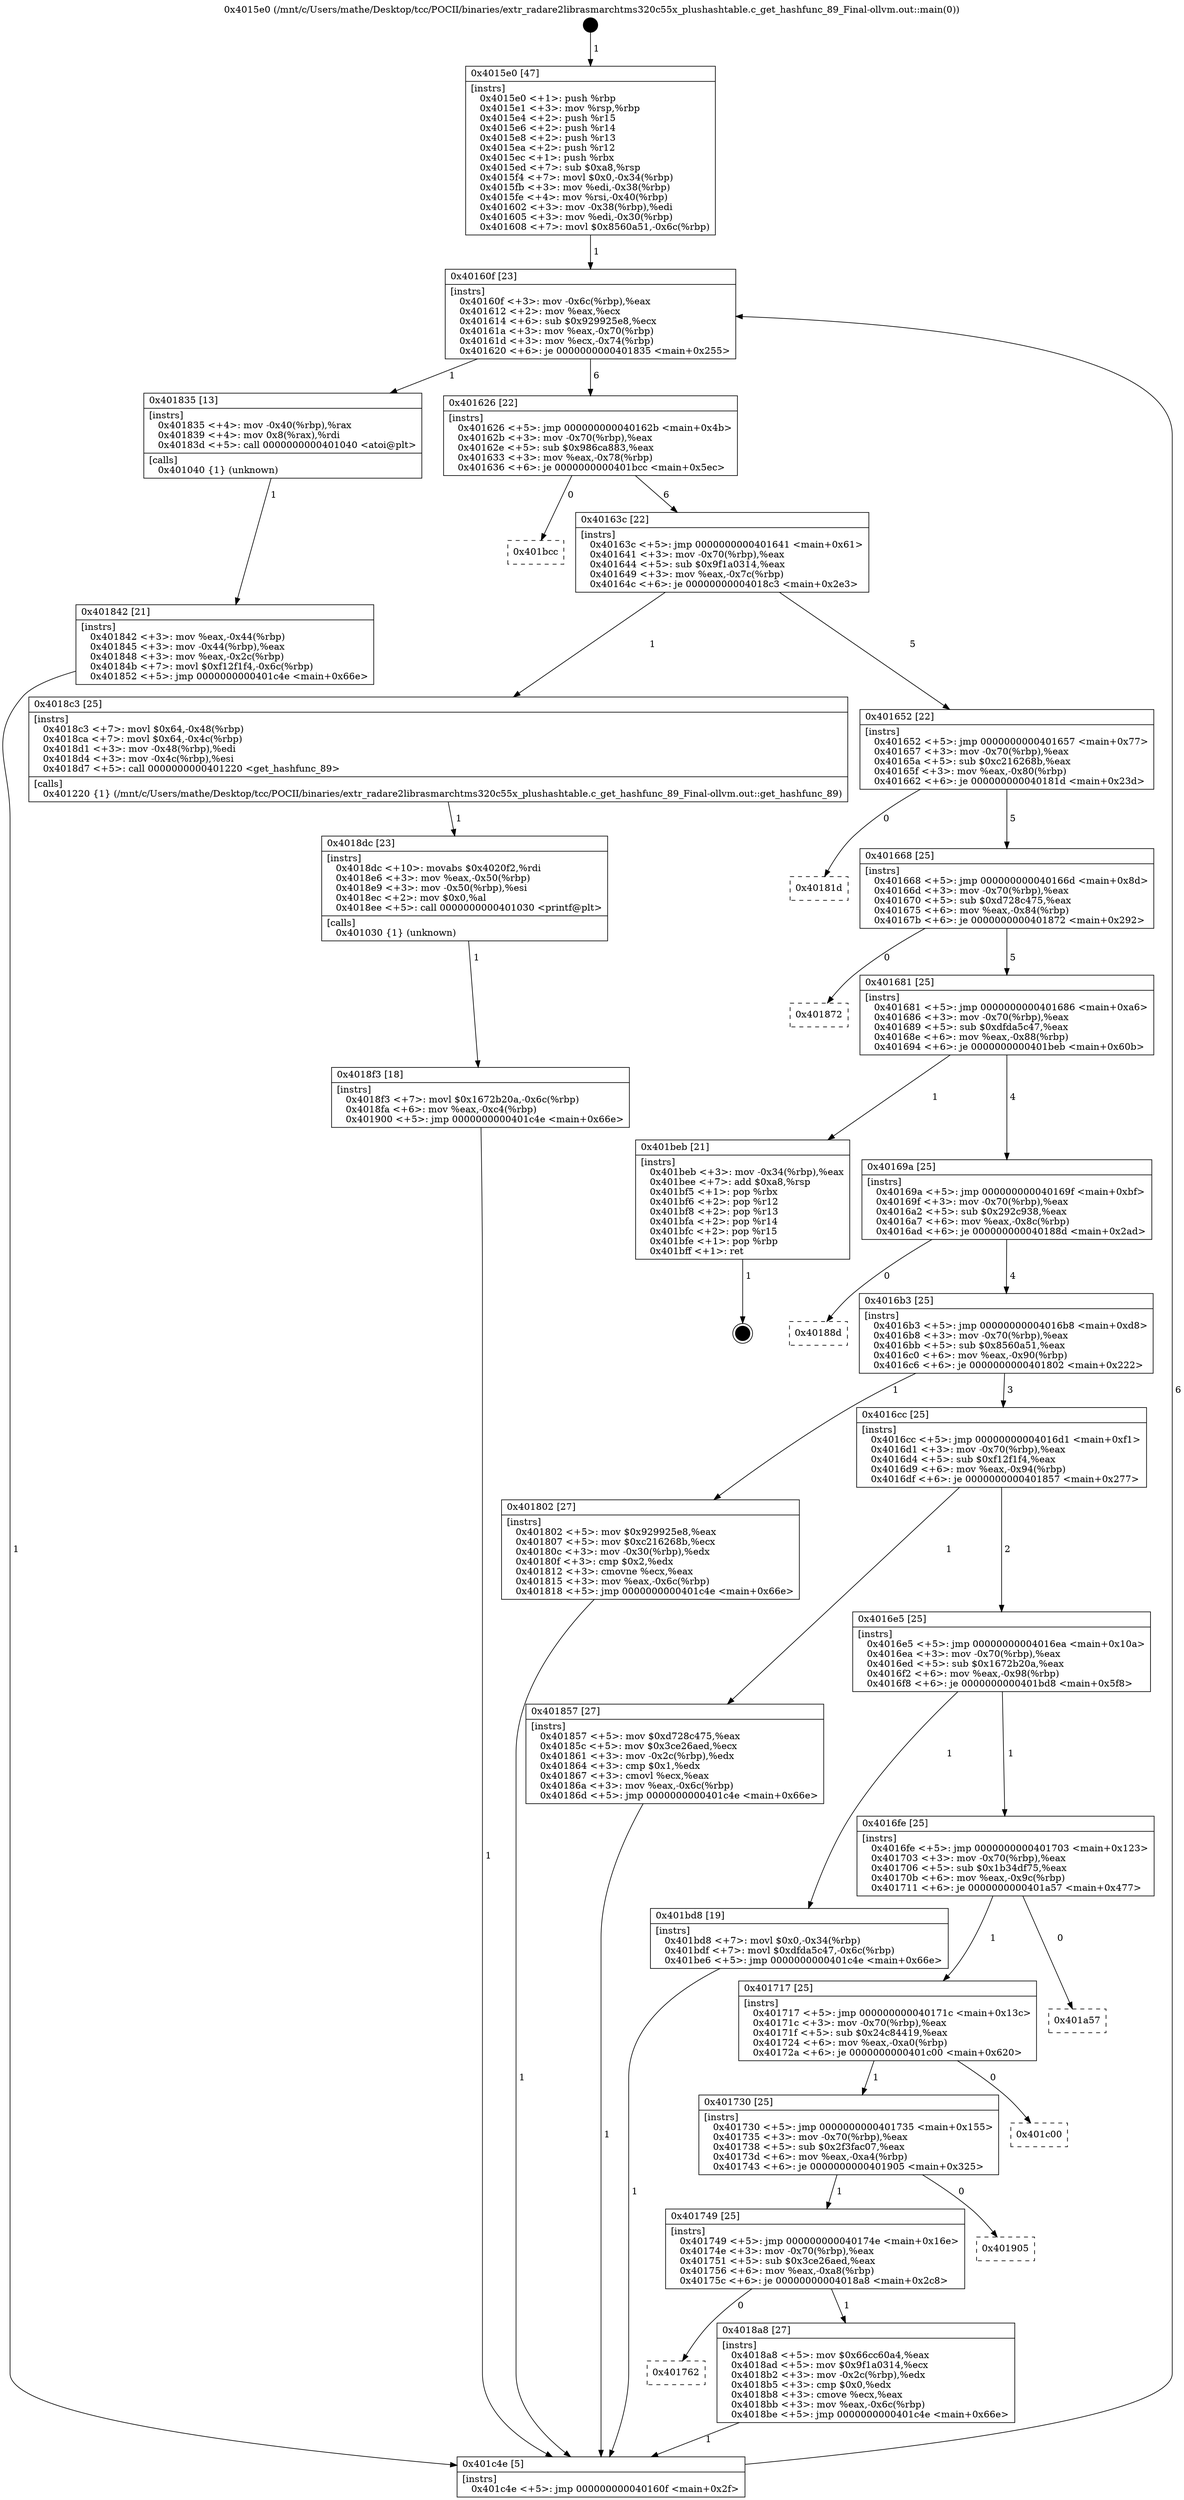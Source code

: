 digraph "0x4015e0" {
  label = "0x4015e0 (/mnt/c/Users/mathe/Desktop/tcc/POCII/binaries/extr_radare2librasmarchtms320c55x_plushashtable.c_get_hashfunc_89_Final-ollvm.out::main(0))"
  labelloc = "t"
  node[shape=record]

  Entry [label="",width=0.3,height=0.3,shape=circle,fillcolor=black,style=filled]
  "0x40160f" [label="{
     0x40160f [23]\l
     | [instrs]\l
     &nbsp;&nbsp;0x40160f \<+3\>: mov -0x6c(%rbp),%eax\l
     &nbsp;&nbsp;0x401612 \<+2\>: mov %eax,%ecx\l
     &nbsp;&nbsp;0x401614 \<+6\>: sub $0x929925e8,%ecx\l
     &nbsp;&nbsp;0x40161a \<+3\>: mov %eax,-0x70(%rbp)\l
     &nbsp;&nbsp;0x40161d \<+3\>: mov %ecx,-0x74(%rbp)\l
     &nbsp;&nbsp;0x401620 \<+6\>: je 0000000000401835 \<main+0x255\>\l
  }"]
  "0x401835" [label="{
     0x401835 [13]\l
     | [instrs]\l
     &nbsp;&nbsp;0x401835 \<+4\>: mov -0x40(%rbp),%rax\l
     &nbsp;&nbsp;0x401839 \<+4\>: mov 0x8(%rax),%rdi\l
     &nbsp;&nbsp;0x40183d \<+5\>: call 0000000000401040 \<atoi@plt\>\l
     | [calls]\l
     &nbsp;&nbsp;0x401040 \{1\} (unknown)\l
  }"]
  "0x401626" [label="{
     0x401626 [22]\l
     | [instrs]\l
     &nbsp;&nbsp;0x401626 \<+5\>: jmp 000000000040162b \<main+0x4b\>\l
     &nbsp;&nbsp;0x40162b \<+3\>: mov -0x70(%rbp),%eax\l
     &nbsp;&nbsp;0x40162e \<+5\>: sub $0x986ca883,%eax\l
     &nbsp;&nbsp;0x401633 \<+3\>: mov %eax,-0x78(%rbp)\l
     &nbsp;&nbsp;0x401636 \<+6\>: je 0000000000401bcc \<main+0x5ec\>\l
  }"]
  Exit [label="",width=0.3,height=0.3,shape=circle,fillcolor=black,style=filled,peripheries=2]
  "0x401bcc" [label="{
     0x401bcc\l
  }", style=dashed]
  "0x40163c" [label="{
     0x40163c [22]\l
     | [instrs]\l
     &nbsp;&nbsp;0x40163c \<+5\>: jmp 0000000000401641 \<main+0x61\>\l
     &nbsp;&nbsp;0x401641 \<+3\>: mov -0x70(%rbp),%eax\l
     &nbsp;&nbsp;0x401644 \<+5\>: sub $0x9f1a0314,%eax\l
     &nbsp;&nbsp;0x401649 \<+3\>: mov %eax,-0x7c(%rbp)\l
     &nbsp;&nbsp;0x40164c \<+6\>: je 00000000004018c3 \<main+0x2e3\>\l
  }"]
  "0x4018f3" [label="{
     0x4018f3 [18]\l
     | [instrs]\l
     &nbsp;&nbsp;0x4018f3 \<+7\>: movl $0x1672b20a,-0x6c(%rbp)\l
     &nbsp;&nbsp;0x4018fa \<+6\>: mov %eax,-0xc4(%rbp)\l
     &nbsp;&nbsp;0x401900 \<+5\>: jmp 0000000000401c4e \<main+0x66e\>\l
  }"]
  "0x4018c3" [label="{
     0x4018c3 [25]\l
     | [instrs]\l
     &nbsp;&nbsp;0x4018c3 \<+7\>: movl $0x64,-0x48(%rbp)\l
     &nbsp;&nbsp;0x4018ca \<+7\>: movl $0x64,-0x4c(%rbp)\l
     &nbsp;&nbsp;0x4018d1 \<+3\>: mov -0x48(%rbp),%edi\l
     &nbsp;&nbsp;0x4018d4 \<+3\>: mov -0x4c(%rbp),%esi\l
     &nbsp;&nbsp;0x4018d7 \<+5\>: call 0000000000401220 \<get_hashfunc_89\>\l
     | [calls]\l
     &nbsp;&nbsp;0x401220 \{1\} (/mnt/c/Users/mathe/Desktop/tcc/POCII/binaries/extr_radare2librasmarchtms320c55x_plushashtable.c_get_hashfunc_89_Final-ollvm.out::get_hashfunc_89)\l
  }"]
  "0x401652" [label="{
     0x401652 [22]\l
     | [instrs]\l
     &nbsp;&nbsp;0x401652 \<+5\>: jmp 0000000000401657 \<main+0x77\>\l
     &nbsp;&nbsp;0x401657 \<+3\>: mov -0x70(%rbp),%eax\l
     &nbsp;&nbsp;0x40165a \<+5\>: sub $0xc216268b,%eax\l
     &nbsp;&nbsp;0x40165f \<+3\>: mov %eax,-0x80(%rbp)\l
     &nbsp;&nbsp;0x401662 \<+6\>: je 000000000040181d \<main+0x23d\>\l
  }"]
  "0x4018dc" [label="{
     0x4018dc [23]\l
     | [instrs]\l
     &nbsp;&nbsp;0x4018dc \<+10\>: movabs $0x4020f2,%rdi\l
     &nbsp;&nbsp;0x4018e6 \<+3\>: mov %eax,-0x50(%rbp)\l
     &nbsp;&nbsp;0x4018e9 \<+3\>: mov -0x50(%rbp),%esi\l
     &nbsp;&nbsp;0x4018ec \<+2\>: mov $0x0,%al\l
     &nbsp;&nbsp;0x4018ee \<+5\>: call 0000000000401030 \<printf@plt\>\l
     | [calls]\l
     &nbsp;&nbsp;0x401030 \{1\} (unknown)\l
  }"]
  "0x40181d" [label="{
     0x40181d\l
  }", style=dashed]
  "0x401668" [label="{
     0x401668 [25]\l
     | [instrs]\l
     &nbsp;&nbsp;0x401668 \<+5\>: jmp 000000000040166d \<main+0x8d\>\l
     &nbsp;&nbsp;0x40166d \<+3\>: mov -0x70(%rbp),%eax\l
     &nbsp;&nbsp;0x401670 \<+5\>: sub $0xd728c475,%eax\l
     &nbsp;&nbsp;0x401675 \<+6\>: mov %eax,-0x84(%rbp)\l
     &nbsp;&nbsp;0x40167b \<+6\>: je 0000000000401872 \<main+0x292\>\l
  }"]
  "0x401762" [label="{
     0x401762\l
  }", style=dashed]
  "0x401872" [label="{
     0x401872\l
  }", style=dashed]
  "0x401681" [label="{
     0x401681 [25]\l
     | [instrs]\l
     &nbsp;&nbsp;0x401681 \<+5\>: jmp 0000000000401686 \<main+0xa6\>\l
     &nbsp;&nbsp;0x401686 \<+3\>: mov -0x70(%rbp),%eax\l
     &nbsp;&nbsp;0x401689 \<+5\>: sub $0xdfda5c47,%eax\l
     &nbsp;&nbsp;0x40168e \<+6\>: mov %eax,-0x88(%rbp)\l
     &nbsp;&nbsp;0x401694 \<+6\>: je 0000000000401beb \<main+0x60b\>\l
  }"]
  "0x4018a8" [label="{
     0x4018a8 [27]\l
     | [instrs]\l
     &nbsp;&nbsp;0x4018a8 \<+5\>: mov $0x66cc60a4,%eax\l
     &nbsp;&nbsp;0x4018ad \<+5\>: mov $0x9f1a0314,%ecx\l
     &nbsp;&nbsp;0x4018b2 \<+3\>: mov -0x2c(%rbp),%edx\l
     &nbsp;&nbsp;0x4018b5 \<+3\>: cmp $0x0,%edx\l
     &nbsp;&nbsp;0x4018b8 \<+3\>: cmove %ecx,%eax\l
     &nbsp;&nbsp;0x4018bb \<+3\>: mov %eax,-0x6c(%rbp)\l
     &nbsp;&nbsp;0x4018be \<+5\>: jmp 0000000000401c4e \<main+0x66e\>\l
  }"]
  "0x401beb" [label="{
     0x401beb [21]\l
     | [instrs]\l
     &nbsp;&nbsp;0x401beb \<+3\>: mov -0x34(%rbp),%eax\l
     &nbsp;&nbsp;0x401bee \<+7\>: add $0xa8,%rsp\l
     &nbsp;&nbsp;0x401bf5 \<+1\>: pop %rbx\l
     &nbsp;&nbsp;0x401bf6 \<+2\>: pop %r12\l
     &nbsp;&nbsp;0x401bf8 \<+2\>: pop %r13\l
     &nbsp;&nbsp;0x401bfa \<+2\>: pop %r14\l
     &nbsp;&nbsp;0x401bfc \<+2\>: pop %r15\l
     &nbsp;&nbsp;0x401bfe \<+1\>: pop %rbp\l
     &nbsp;&nbsp;0x401bff \<+1\>: ret\l
  }"]
  "0x40169a" [label="{
     0x40169a [25]\l
     | [instrs]\l
     &nbsp;&nbsp;0x40169a \<+5\>: jmp 000000000040169f \<main+0xbf\>\l
     &nbsp;&nbsp;0x40169f \<+3\>: mov -0x70(%rbp),%eax\l
     &nbsp;&nbsp;0x4016a2 \<+5\>: sub $0x292c938,%eax\l
     &nbsp;&nbsp;0x4016a7 \<+6\>: mov %eax,-0x8c(%rbp)\l
     &nbsp;&nbsp;0x4016ad \<+6\>: je 000000000040188d \<main+0x2ad\>\l
  }"]
  "0x401749" [label="{
     0x401749 [25]\l
     | [instrs]\l
     &nbsp;&nbsp;0x401749 \<+5\>: jmp 000000000040174e \<main+0x16e\>\l
     &nbsp;&nbsp;0x40174e \<+3\>: mov -0x70(%rbp),%eax\l
     &nbsp;&nbsp;0x401751 \<+5\>: sub $0x3ce26aed,%eax\l
     &nbsp;&nbsp;0x401756 \<+6\>: mov %eax,-0xa8(%rbp)\l
     &nbsp;&nbsp;0x40175c \<+6\>: je 00000000004018a8 \<main+0x2c8\>\l
  }"]
  "0x40188d" [label="{
     0x40188d\l
  }", style=dashed]
  "0x4016b3" [label="{
     0x4016b3 [25]\l
     | [instrs]\l
     &nbsp;&nbsp;0x4016b3 \<+5\>: jmp 00000000004016b8 \<main+0xd8\>\l
     &nbsp;&nbsp;0x4016b8 \<+3\>: mov -0x70(%rbp),%eax\l
     &nbsp;&nbsp;0x4016bb \<+5\>: sub $0x8560a51,%eax\l
     &nbsp;&nbsp;0x4016c0 \<+6\>: mov %eax,-0x90(%rbp)\l
     &nbsp;&nbsp;0x4016c6 \<+6\>: je 0000000000401802 \<main+0x222\>\l
  }"]
  "0x401905" [label="{
     0x401905\l
  }", style=dashed]
  "0x401802" [label="{
     0x401802 [27]\l
     | [instrs]\l
     &nbsp;&nbsp;0x401802 \<+5\>: mov $0x929925e8,%eax\l
     &nbsp;&nbsp;0x401807 \<+5\>: mov $0xc216268b,%ecx\l
     &nbsp;&nbsp;0x40180c \<+3\>: mov -0x30(%rbp),%edx\l
     &nbsp;&nbsp;0x40180f \<+3\>: cmp $0x2,%edx\l
     &nbsp;&nbsp;0x401812 \<+3\>: cmovne %ecx,%eax\l
     &nbsp;&nbsp;0x401815 \<+3\>: mov %eax,-0x6c(%rbp)\l
     &nbsp;&nbsp;0x401818 \<+5\>: jmp 0000000000401c4e \<main+0x66e\>\l
  }"]
  "0x4016cc" [label="{
     0x4016cc [25]\l
     | [instrs]\l
     &nbsp;&nbsp;0x4016cc \<+5\>: jmp 00000000004016d1 \<main+0xf1\>\l
     &nbsp;&nbsp;0x4016d1 \<+3\>: mov -0x70(%rbp),%eax\l
     &nbsp;&nbsp;0x4016d4 \<+5\>: sub $0xf12f1f4,%eax\l
     &nbsp;&nbsp;0x4016d9 \<+6\>: mov %eax,-0x94(%rbp)\l
     &nbsp;&nbsp;0x4016df \<+6\>: je 0000000000401857 \<main+0x277\>\l
  }"]
  "0x401c4e" [label="{
     0x401c4e [5]\l
     | [instrs]\l
     &nbsp;&nbsp;0x401c4e \<+5\>: jmp 000000000040160f \<main+0x2f\>\l
  }"]
  "0x4015e0" [label="{
     0x4015e0 [47]\l
     | [instrs]\l
     &nbsp;&nbsp;0x4015e0 \<+1\>: push %rbp\l
     &nbsp;&nbsp;0x4015e1 \<+3\>: mov %rsp,%rbp\l
     &nbsp;&nbsp;0x4015e4 \<+2\>: push %r15\l
     &nbsp;&nbsp;0x4015e6 \<+2\>: push %r14\l
     &nbsp;&nbsp;0x4015e8 \<+2\>: push %r13\l
     &nbsp;&nbsp;0x4015ea \<+2\>: push %r12\l
     &nbsp;&nbsp;0x4015ec \<+1\>: push %rbx\l
     &nbsp;&nbsp;0x4015ed \<+7\>: sub $0xa8,%rsp\l
     &nbsp;&nbsp;0x4015f4 \<+7\>: movl $0x0,-0x34(%rbp)\l
     &nbsp;&nbsp;0x4015fb \<+3\>: mov %edi,-0x38(%rbp)\l
     &nbsp;&nbsp;0x4015fe \<+4\>: mov %rsi,-0x40(%rbp)\l
     &nbsp;&nbsp;0x401602 \<+3\>: mov -0x38(%rbp),%edi\l
     &nbsp;&nbsp;0x401605 \<+3\>: mov %edi,-0x30(%rbp)\l
     &nbsp;&nbsp;0x401608 \<+7\>: movl $0x8560a51,-0x6c(%rbp)\l
  }"]
  "0x401842" [label="{
     0x401842 [21]\l
     | [instrs]\l
     &nbsp;&nbsp;0x401842 \<+3\>: mov %eax,-0x44(%rbp)\l
     &nbsp;&nbsp;0x401845 \<+3\>: mov -0x44(%rbp),%eax\l
     &nbsp;&nbsp;0x401848 \<+3\>: mov %eax,-0x2c(%rbp)\l
     &nbsp;&nbsp;0x40184b \<+7\>: movl $0xf12f1f4,-0x6c(%rbp)\l
     &nbsp;&nbsp;0x401852 \<+5\>: jmp 0000000000401c4e \<main+0x66e\>\l
  }"]
  "0x401730" [label="{
     0x401730 [25]\l
     | [instrs]\l
     &nbsp;&nbsp;0x401730 \<+5\>: jmp 0000000000401735 \<main+0x155\>\l
     &nbsp;&nbsp;0x401735 \<+3\>: mov -0x70(%rbp),%eax\l
     &nbsp;&nbsp;0x401738 \<+5\>: sub $0x2f3fac07,%eax\l
     &nbsp;&nbsp;0x40173d \<+6\>: mov %eax,-0xa4(%rbp)\l
     &nbsp;&nbsp;0x401743 \<+6\>: je 0000000000401905 \<main+0x325\>\l
  }"]
  "0x401857" [label="{
     0x401857 [27]\l
     | [instrs]\l
     &nbsp;&nbsp;0x401857 \<+5\>: mov $0xd728c475,%eax\l
     &nbsp;&nbsp;0x40185c \<+5\>: mov $0x3ce26aed,%ecx\l
     &nbsp;&nbsp;0x401861 \<+3\>: mov -0x2c(%rbp),%edx\l
     &nbsp;&nbsp;0x401864 \<+3\>: cmp $0x1,%edx\l
     &nbsp;&nbsp;0x401867 \<+3\>: cmovl %ecx,%eax\l
     &nbsp;&nbsp;0x40186a \<+3\>: mov %eax,-0x6c(%rbp)\l
     &nbsp;&nbsp;0x40186d \<+5\>: jmp 0000000000401c4e \<main+0x66e\>\l
  }"]
  "0x4016e5" [label="{
     0x4016e5 [25]\l
     | [instrs]\l
     &nbsp;&nbsp;0x4016e5 \<+5\>: jmp 00000000004016ea \<main+0x10a\>\l
     &nbsp;&nbsp;0x4016ea \<+3\>: mov -0x70(%rbp),%eax\l
     &nbsp;&nbsp;0x4016ed \<+5\>: sub $0x1672b20a,%eax\l
     &nbsp;&nbsp;0x4016f2 \<+6\>: mov %eax,-0x98(%rbp)\l
     &nbsp;&nbsp;0x4016f8 \<+6\>: je 0000000000401bd8 \<main+0x5f8\>\l
  }"]
  "0x401c00" [label="{
     0x401c00\l
  }", style=dashed]
  "0x401bd8" [label="{
     0x401bd8 [19]\l
     | [instrs]\l
     &nbsp;&nbsp;0x401bd8 \<+7\>: movl $0x0,-0x34(%rbp)\l
     &nbsp;&nbsp;0x401bdf \<+7\>: movl $0xdfda5c47,-0x6c(%rbp)\l
     &nbsp;&nbsp;0x401be6 \<+5\>: jmp 0000000000401c4e \<main+0x66e\>\l
  }"]
  "0x4016fe" [label="{
     0x4016fe [25]\l
     | [instrs]\l
     &nbsp;&nbsp;0x4016fe \<+5\>: jmp 0000000000401703 \<main+0x123\>\l
     &nbsp;&nbsp;0x401703 \<+3\>: mov -0x70(%rbp),%eax\l
     &nbsp;&nbsp;0x401706 \<+5\>: sub $0x1b34df75,%eax\l
     &nbsp;&nbsp;0x40170b \<+6\>: mov %eax,-0x9c(%rbp)\l
     &nbsp;&nbsp;0x401711 \<+6\>: je 0000000000401a57 \<main+0x477\>\l
  }"]
  "0x401717" [label="{
     0x401717 [25]\l
     | [instrs]\l
     &nbsp;&nbsp;0x401717 \<+5\>: jmp 000000000040171c \<main+0x13c\>\l
     &nbsp;&nbsp;0x40171c \<+3\>: mov -0x70(%rbp),%eax\l
     &nbsp;&nbsp;0x40171f \<+5\>: sub $0x24c84419,%eax\l
     &nbsp;&nbsp;0x401724 \<+6\>: mov %eax,-0xa0(%rbp)\l
     &nbsp;&nbsp;0x40172a \<+6\>: je 0000000000401c00 \<main+0x620\>\l
  }"]
  "0x401a57" [label="{
     0x401a57\l
  }", style=dashed]
  Entry -> "0x4015e0" [label=" 1"]
  "0x40160f" -> "0x401835" [label=" 1"]
  "0x40160f" -> "0x401626" [label=" 6"]
  "0x401beb" -> Exit [label=" 1"]
  "0x401626" -> "0x401bcc" [label=" 0"]
  "0x401626" -> "0x40163c" [label=" 6"]
  "0x401bd8" -> "0x401c4e" [label=" 1"]
  "0x40163c" -> "0x4018c3" [label=" 1"]
  "0x40163c" -> "0x401652" [label=" 5"]
  "0x4018f3" -> "0x401c4e" [label=" 1"]
  "0x401652" -> "0x40181d" [label=" 0"]
  "0x401652" -> "0x401668" [label=" 5"]
  "0x4018dc" -> "0x4018f3" [label=" 1"]
  "0x401668" -> "0x401872" [label=" 0"]
  "0x401668" -> "0x401681" [label=" 5"]
  "0x4018c3" -> "0x4018dc" [label=" 1"]
  "0x401681" -> "0x401beb" [label=" 1"]
  "0x401681" -> "0x40169a" [label=" 4"]
  "0x4018a8" -> "0x401c4e" [label=" 1"]
  "0x40169a" -> "0x40188d" [label=" 0"]
  "0x40169a" -> "0x4016b3" [label=" 4"]
  "0x401749" -> "0x4018a8" [label=" 1"]
  "0x4016b3" -> "0x401802" [label=" 1"]
  "0x4016b3" -> "0x4016cc" [label=" 3"]
  "0x401802" -> "0x401c4e" [label=" 1"]
  "0x4015e0" -> "0x40160f" [label=" 1"]
  "0x401c4e" -> "0x40160f" [label=" 6"]
  "0x401835" -> "0x401842" [label=" 1"]
  "0x401842" -> "0x401c4e" [label=" 1"]
  "0x401749" -> "0x401762" [label=" 0"]
  "0x4016cc" -> "0x401857" [label=" 1"]
  "0x4016cc" -> "0x4016e5" [label=" 2"]
  "0x401857" -> "0x401c4e" [label=" 1"]
  "0x401730" -> "0x401905" [label=" 0"]
  "0x4016e5" -> "0x401bd8" [label=" 1"]
  "0x4016e5" -> "0x4016fe" [label=" 1"]
  "0x401730" -> "0x401749" [label=" 1"]
  "0x4016fe" -> "0x401a57" [label=" 0"]
  "0x4016fe" -> "0x401717" [label=" 1"]
  "0x401717" -> "0x401730" [label=" 1"]
  "0x401717" -> "0x401c00" [label=" 0"]
}
